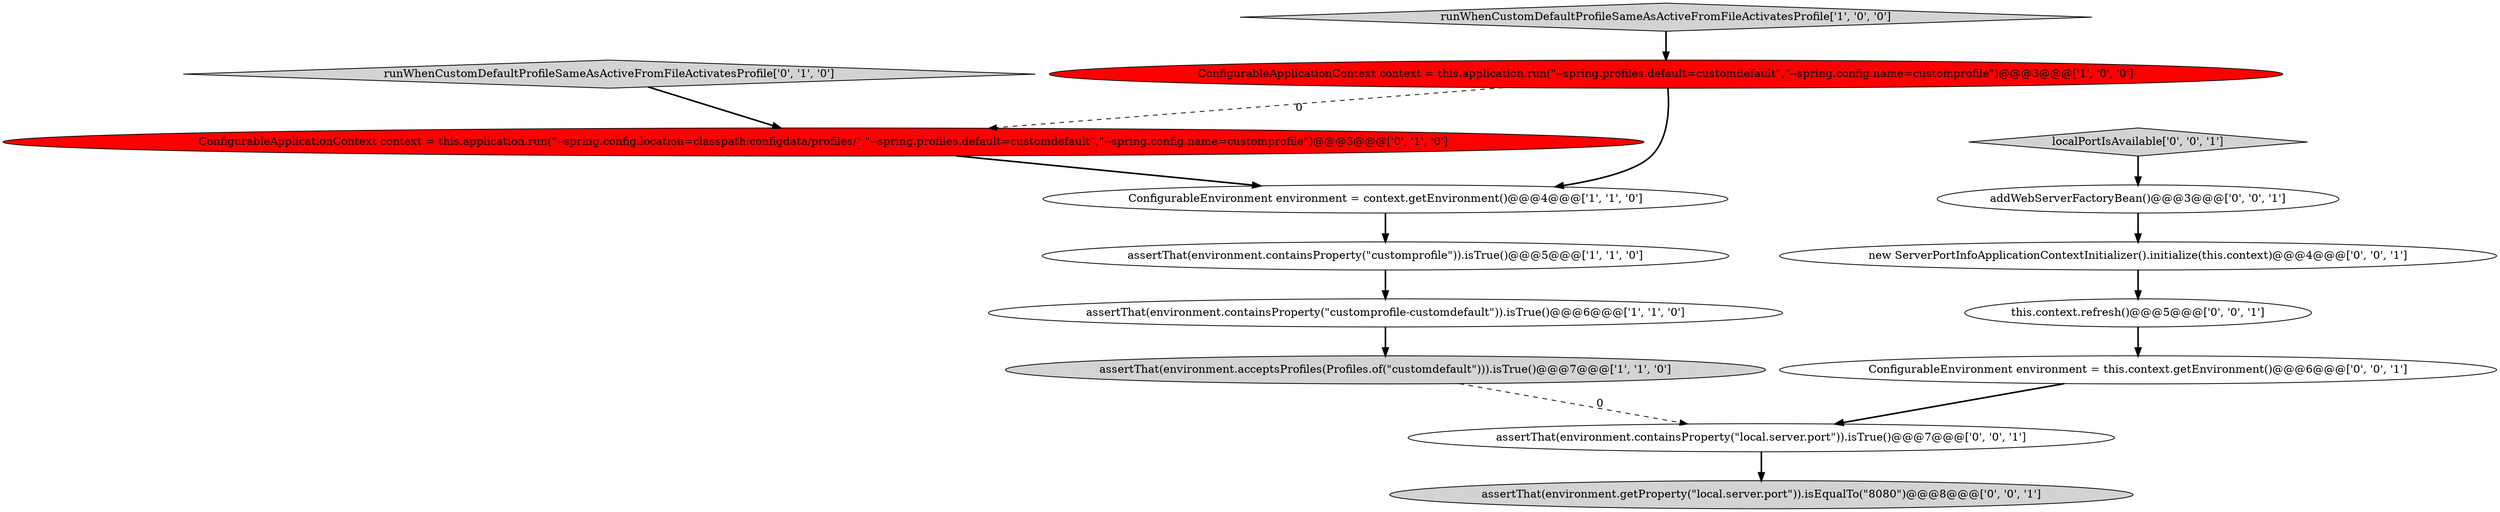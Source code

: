 digraph {
13 [style = filled, label = "ConfigurableEnvironment environment = this.context.getEnvironment()@@@6@@@['0', '0', '1']", fillcolor = white, shape = ellipse image = "AAA0AAABBB3BBB"];
11 [style = filled, label = "assertThat(environment.containsProperty(\"local.server.port\")).isTrue()@@@7@@@['0', '0', '1']", fillcolor = white, shape = ellipse image = "AAA0AAABBB3BBB"];
2 [style = filled, label = "ConfigurableEnvironment environment = context.getEnvironment()@@@4@@@['1', '1', '0']", fillcolor = white, shape = ellipse image = "AAA0AAABBB1BBB"];
3 [style = filled, label = "runWhenCustomDefaultProfileSameAsActiveFromFileActivatesProfile['1', '0', '0']", fillcolor = lightgray, shape = diamond image = "AAA0AAABBB1BBB"];
12 [style = filled, label = "assertThat(environment.getProperty(\"local.server.port\")).isEqualTo(\"8080\")@@@8@@@['0', '0', '1']", fillcolor = lightgray, shape = ellipse image = "AAA0AAABBB3BBB"];
8 [style = filled, label = "addWebServerFactoryBean()@@@3@@@['0', '0', '1']", fillcolor = white, shape = ellipse image = "AAA0AAABBB3BBB"];
9 [style = filled, label = "new ServerPortInfoApplicationContextInitializer().initialize(this.context)@@@4@@@['0', '0', '1']", fillcolor = white, shape = ellipse image = "AAA0AAABBB3BBB"];
7 [style = filled, label = "ConfigurableApplicationContext context = this.application.run(\"--spring.config.location=classpath:configdata/profiles/\",\"--spring.profiles.default=customdefault\",\"--spring.config.name=customprofile\")@@@3@@@['0', '1', '0']", fillcolor = red, shape = ellipse image = "AAA1AAABBB2BBB"];
14 [style = filled, label = "localPortIsAvailable['0', '0', '1']", fillcolor = lightgray, shape = diamond image = "AAA0AAABBB3BBB"];
6 [style = filled, label = "runWhenCustomDefaultProfileSameAsActiveFromFileActivatesProfile['0', '1', '0']", fillcolor = lightgray, shape = diamond image = "AAA0AAABBB2BBB"];
4 [style = filled, label = "assertThat(environment.containsProperty(\"customprofile-customdefault\")).isTrue()@@@6@@@['1', '1', '0']", fillcolor = white, shape = ellipse image = "AAA0AAABBB1BBB"];
0 [style = filled, label = "ConfigurableApplicationContext context = this.application.run(\"--spring.profiles.default=customdefault\",\"--spring.config.name=customprofile\")@@@3@@@['1', '0', '0']", fillcolor = red, shape = ellipse image = "AAA1AAABBB1BBB"];
10 [style = filled, label = "this.context.refresh()@@@5@@@['0', '0', '1']", fillcolor = white, shape = ellipse image = "AAA0AAABBB3BBB"];
5 [style = filled, label = "assertThat(environment.containsProperty(\"customprofile\")).isTrue()@@@5@@@['1', '1', '0']", fillcolor = white, shape = ellipse image = "AAA0AAABBB1BBB"];
1 [style = filled, label = "assertThat(environment.acceptsProfiles(Profiles.of(\"customdefault\"))).isTrue()@@@7@@@['1', '1', '0']", fillcolor = lightgray, shape = ellipse image = "AAA0AAABBB1BBB"];
3->0 [style = bold, label=""];
4->1 [style = bold, label=""];
11->12 [style = bold, label=""];
0->2 [style = bold, label=""];
14->8 [style = bold, label=""];
9->10 [style = bold, label=""];
6->7 [style = bold, label=""];
10->13 [style = bold, label=""];
0->7 [style = dashed, label="0"];
7->2 [style = bold, label=""];
13->11 [style = bold, label=""];
1->11 [style = dashed, label="0"];
5->4 [style = bold, label=""];
2->5 [style = bold, label=""];
8->9 [style = bold, label=""];
}
